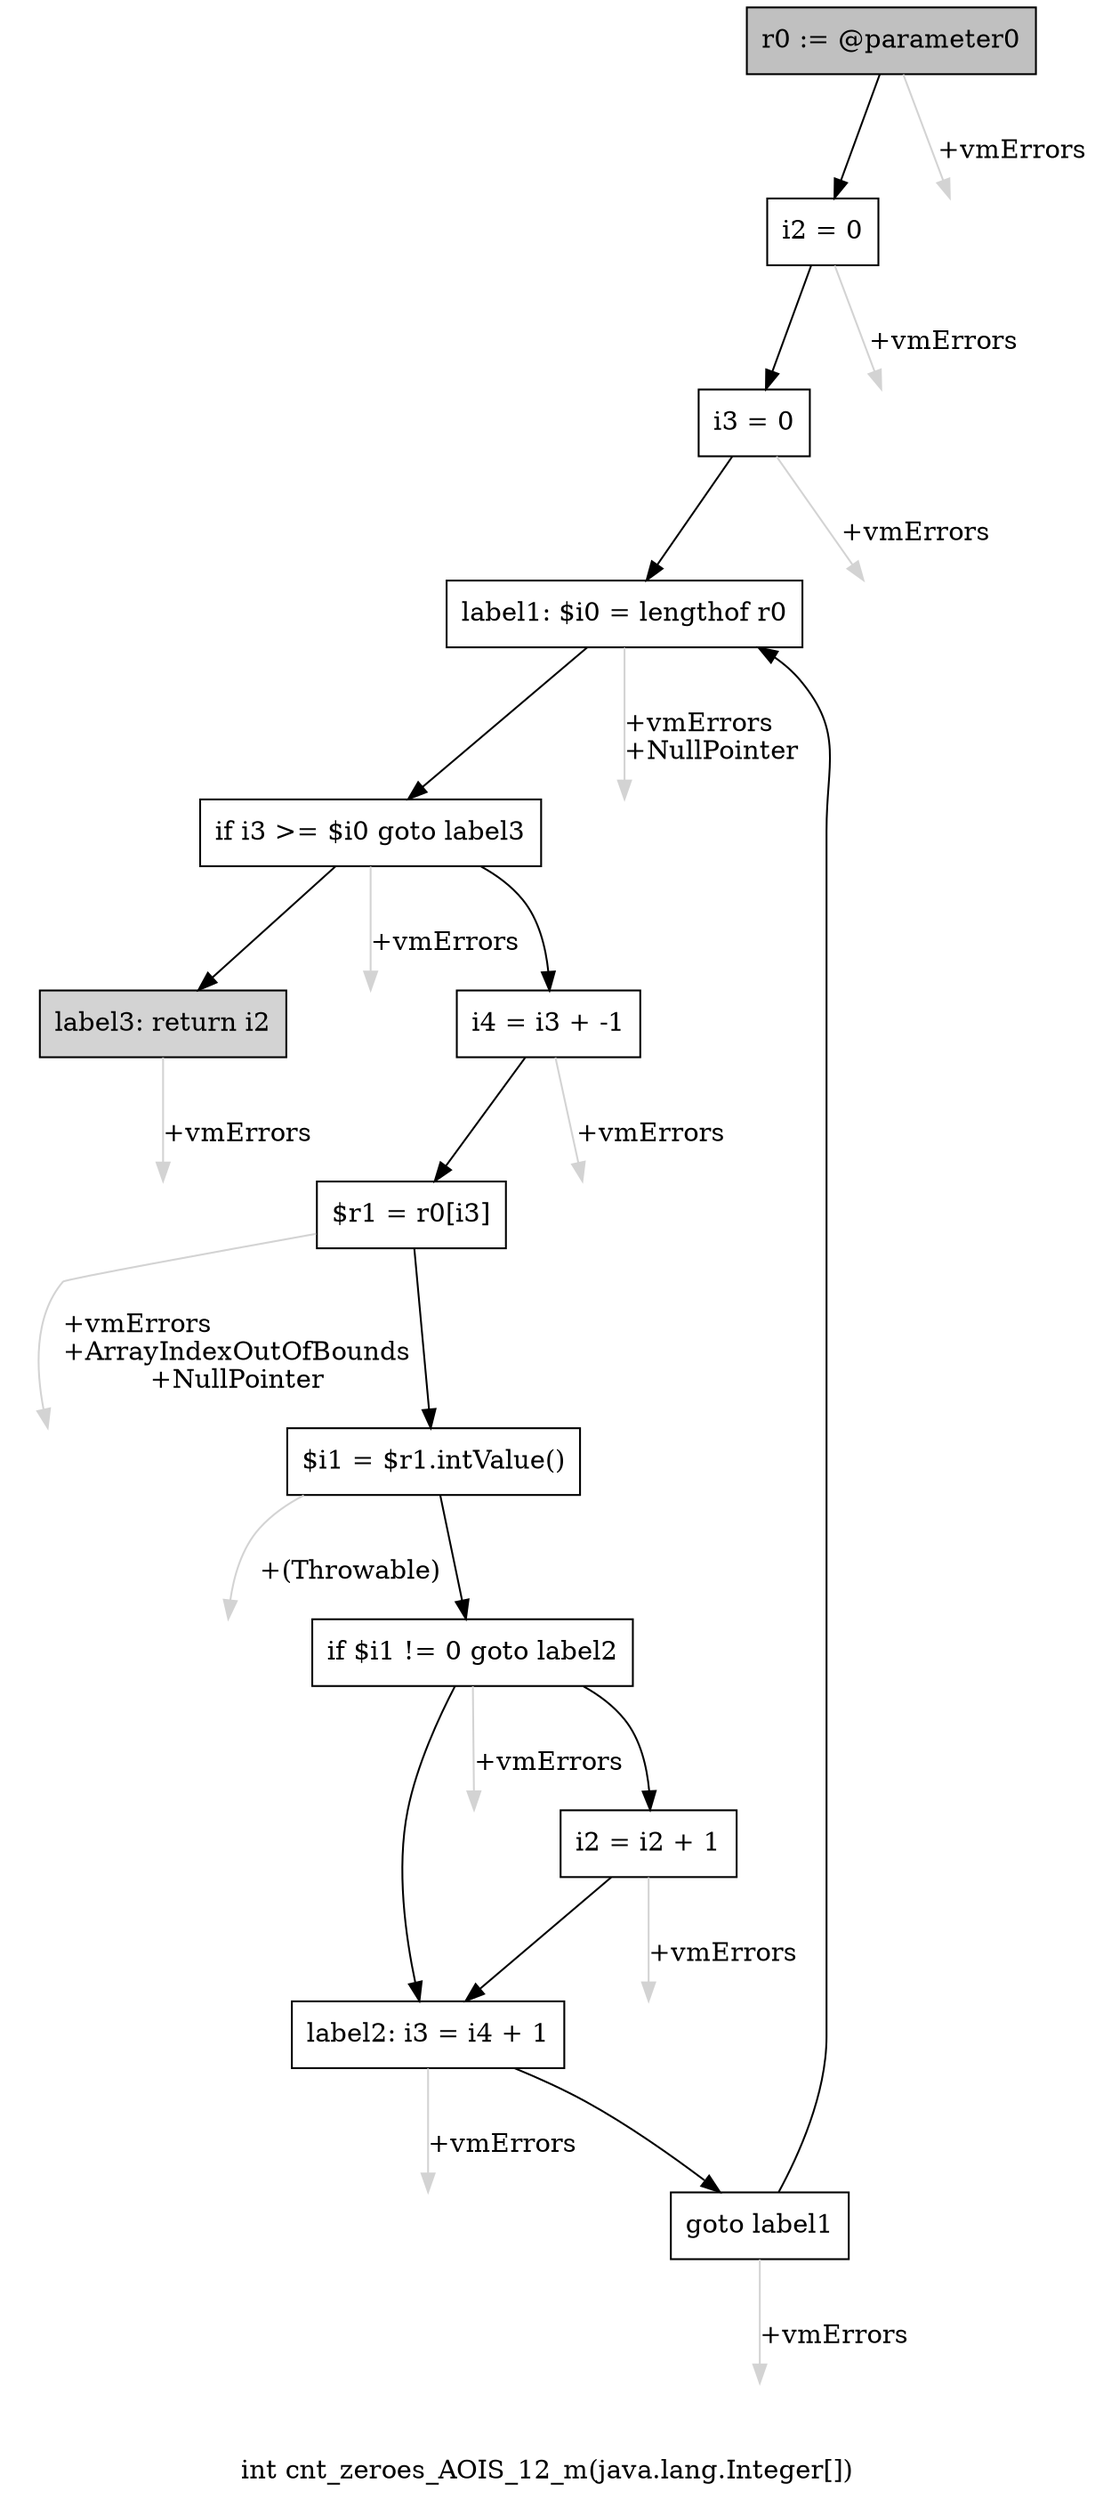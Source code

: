 digraph "int cnt_zeroes_AOIS_12_m(java.lang.Integer[])" {
    label="int cnt_zeroes_AOIS_12_m(java.lang.Integer[])";
    node [shape=box];
    "0" [style=filled,fillcolor=gray,label="r0 := @parameter0",];
    "1" [label="i2 = 0",];
    "0"->"1" [color=black,];
    "13" [style=invis,label="Esc",];
    "0"->"13" [color=lightgray,label="\l+vmErrors",];
    "2" [label="i3 = 0",];
    "1"->"2" [color=black,];
    "14" [style=invis,label="Esc",];
    "1"->"14" [color=lightgray,label="\l+vmErrors",];
    "3" [label="label1: $i0 = lengthof r0",];
    "2"->"3" [color=black,];
    "15" [style=invis,label="Esc",];
    "2"->"15" [color=lightgray,label="\l+vmErrors",];
    "4" [label="if i3 >= $i0 goto label3",];
    "3"->"4" [color=black,];
    "16" [style=invis,label="Esc",];
    "3"->"16" [color=lightgray,label="\l+vmErrors\l+NullPointer",];
    "5" [label="i4 = i3 + -1",];
    "4"->"5" [color=black,];
    "12" [style=filled,fillcolor=lightgray,label="label3: return i2",];
    "4"->"12" [color=black,];
    "17" [style=invis,label="Esc",];
    "4"->"17" [color=lightgray,label="\l+vmErrors",];
    "6" [label="$r1 = r0[i3]",];
    "5"->"6" [color=black,];
    "18" [style=invis,label="Esc",];
    "5"->"18" [color=lightgray,label="\l+vmErrors",];
    "7" [label="$i1 = $r1.intValue()",];
    "6"->"7" [color=black,];
    "19" [style=invis,label="Esc",];
    "6"->"19" [color=lightgray,label="\l+vmErrors\l+ArrayIndexOutOfBounds\l+NullPointer",];
    "8" [label="if $i1 != 0 goto label2",];
    "7"->"8" [color=black,];
    "20" [style=invis,label="Esc",];
    "7"->"20" [color=lightgray,label="\l+(Throwable)",];
    "9" [label="i2 = i2 + 1",];
    "8"->"9" [color=black,];
    "10" [label="label2: i3 = i4 + 1",];
    "8"->"10" [color=black,];
    "21" [style=invis,label="Esc",];
    "8"->"21" [color=lightgray,label="\l+vmErrors",];
    "9"->"10" [color=black,];
    "22" [style=invis,label="Esc",];
    "9"->"22" [color=lightgray,label="\l+vmErrors",];
    "11" [label="goto label1",];
    "10"->"11" [color=black,];
    "23" [style=invis,label="Esc",];
    "10"->"23" [color=lightgray,label="\l+vmErrors",];
    "11"->"3" [color=black,];
    "24" [style=invis,label="Esc",];
    "11"->"24" [color=lightgray,label="\l+vmErrors",];
    "25" [style=invis,label="Esc",];
    "12"->"25" [color=lightgray,label="\l+vmErrors",];
}
